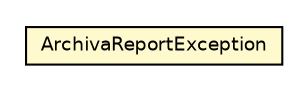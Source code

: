#!/usr/local/bin/dot
#
# Class diagram 
# Generated by UmlGraph version 4.6 (http://www.spinellis.gr/sw/umlgraph)
#

digraph G {
	edge [fontname="Helvetica",fontsize=10,labelfontname="Helvetica",labelfontsize=10];
	node [fontname="Helvetica",fontsize=10,shape=plaintext];
	// org.apache.maven.archiva.reporting.ArchivaReportException
	c107856 [label=<<table border="0" cellborder="1" cellspacing="0" cellpadding="2" port="p" bgcolor="lemonChiffon" href="./ArchivaReportException.html">
		<tr><td><table border="0" cellspacing="0" cellpadding="1">
			<tr><td> ArchivaReportException </td></tr>
		</table></td></tr>
		</table>>, fontname="Helvetica", fontcolor="black", fontsize=9.0];
}

